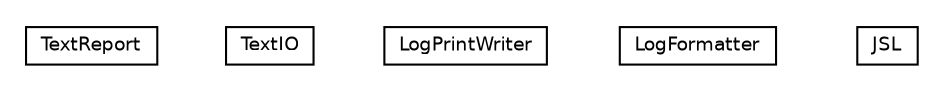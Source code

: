 #!/usr/local/bin/dot
#
# Class diagram 
# Generated by UMLGraph version 5.4 (http://www.umlgraph.org/)
#

digraph G {
	edge [fontname="Helvetica",fontsize=10,labelfontname="Helvetica",labelfontsize=10];
	node [fontname="Helvetica",fontsize=10,shape=plaintext];
	nodesep=0.25;
	ranksep=0.5;
	// jsl.utilities.reporting.TextReport
	c13653 [label=<<table title="jsl.utilities.reporting.TextReport" border="0" cellborder="1" cellspacing="0" cellpadding="2" port="p" href="./TextReport.html">
		<tr><td><table border="0" cellspacing="0" cellpadding="1">
<tr><td align="center" balign="center"> TextReport </td></tr>
		</table></td></tr>
		</table>>, URL="./TextReport.html", fontname="Helvetica", fontcolor="black", fontsize=9.0];
	// jsl.utilities.reporting.TextIO
	c13654 [label=<<table title="jsl.utilities.reporting.TextIO" border="0" cellborder="1" cellspacing="0" cellpadding="2" port="p" href="./TextIO.html">
		<tr><td><table border="0" cellspacing="0" cellpadding="1">
<tr><td align="center" balign="center"> TextIO </td></tr>
		</table></td></tr>
		</table>>, URL="./TextIO.html", fontname="Helvetica", fontcolor="black", fontsize=9.0];
	// jsl.utilities.reporting.LogPrintWriter
	c13655 [label=<<table title="jsl.utilities.reporting.LogPrintWriter" border="0" cellborder="1" cellspacing="0" cellpadding="2" port="p" href="./LogPrintWriter.html">
		<tr><td><table border="0" cellspacing="0" cellpadding="1">
<tr><td align="center" balign="center"> LogPrintWriter </td></tr>
		</table></td></tr>
		</table>>, URL="./LogPrintWriter.html", fontname="Helvetica", fontcolor="black", fontsize=9.0];
	// jsl.utilities.reporting.LogFormatter
	c13656 [label=<<table title="jsl.utilities.reporting.LogFormatter" border="0" cellborder="1" cellspacing="0" cellpadding="2" port="p" href="./LogFormatter.html">
		<tr><td><table border="0" cellspacing="0" cellpadding="1">
<tr><td align="center" balign="center"> LogFormatter </td></tr>
		</table></td></tr>
		</table>>, URL="./LogFormatter.html", fontname="Helvetica", fontcolor="black", fontsize=9.0];
	// jsl.utilities.reporting.JSL
	c13657 [label=<<table title="jsl.utilities.reporting.JSL" border="0" cellborder="1" cellspacing="0" cellpadding="2" port="p" href="./JSL.html">
		<tr><td><table border="0" cellspacing="0" cellpadding="1">
<tr><td align="center" balign="center"> JSL </td></tr>
		</table></td></tr>
		</table>>, URL="./JSL.html", fontname="Helvetica", fontcolor="black", fontsize=9.0];
}

